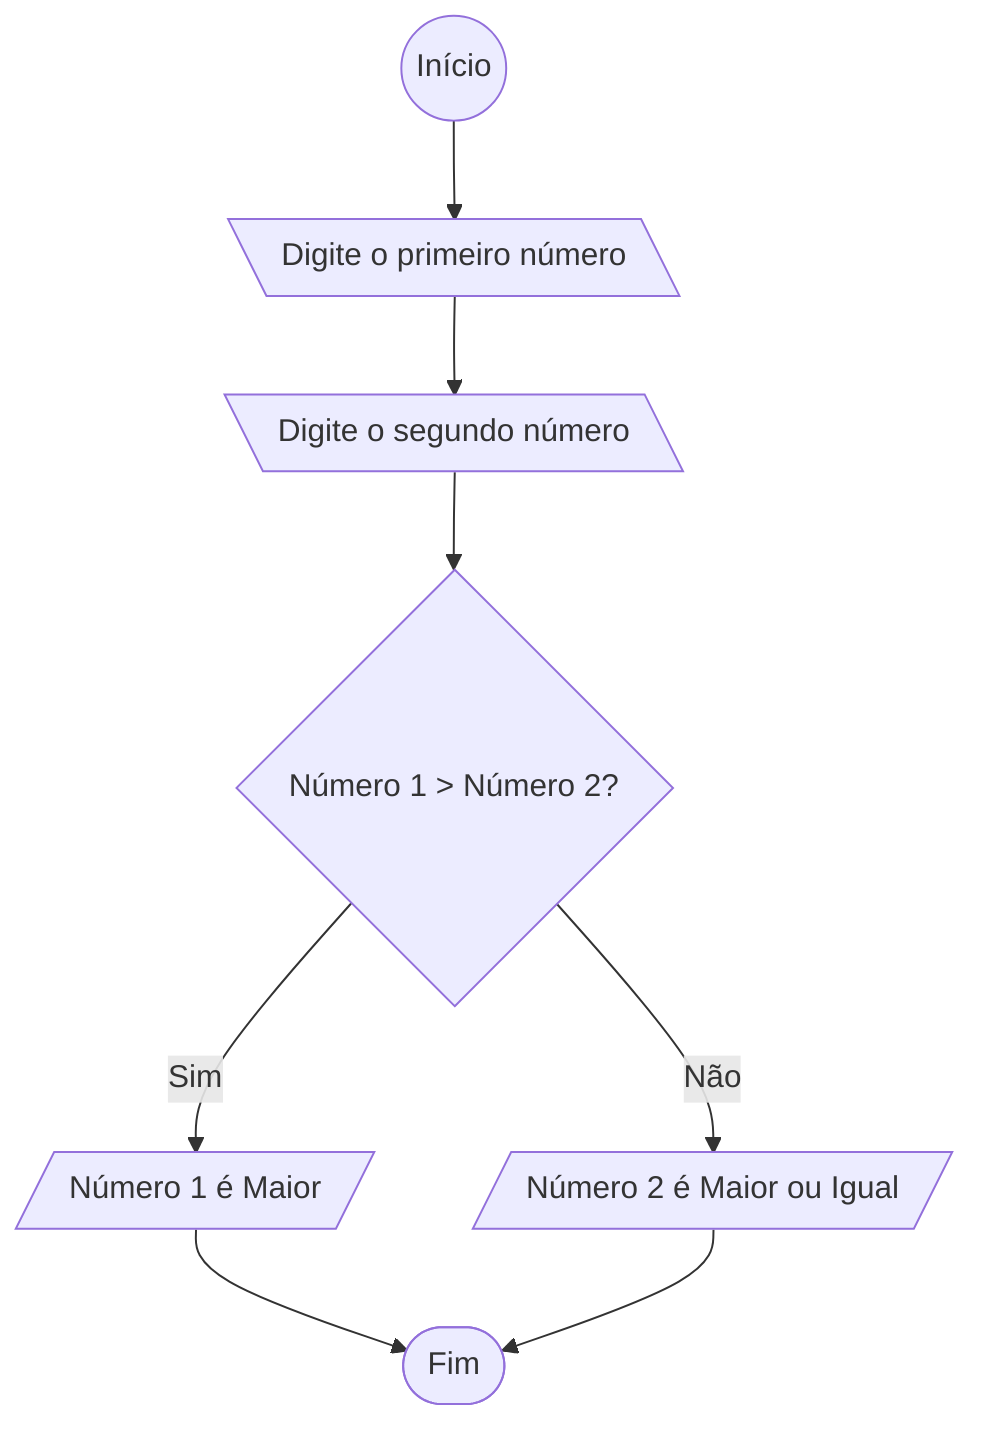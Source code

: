 flowchart TD
    start(( Início )) --> input1[\ Digite o primeiro número \]
    input1 --> input2[\ Digite o segundo número \]
    input2 --> verifica{ Número 1 > Número 2? }
    verifica --> |Sim| maior1[/ Número 1 é Maior /]
    verifica --> |Não| maior2[/ Número 2 é Maior ou Igual /]
    maior1 --> fim([ Fim ])
    maior2 --> fim